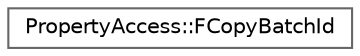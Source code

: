 digraph "Graphical Class Hierarchy"
{
 // INTERACTIVE_SVG=YES
 // LATEX_PDF_SIZE
  bgcolor="transparent";
  edge [fontname=Helvetica,fontsize=10,labelfontname=Helvetica,labelfontsize=10];
  node [fontname=Helvetica,fontsize=10,shape=box,height=0.2,width=0.4];
  rankdir="LR";
  Node0 [id="Node000000",label="PropertyAccess::FCopyBatchId",height=0.2,width=0.4,color="grey40", fillcolor="white", style="filled",URL="$d2/d46/structPropertyAccess_1_1FCopyBatchId.html",tooltip="Batch ID - organisation/batching strategy determined by client systems via compilation."];
}
